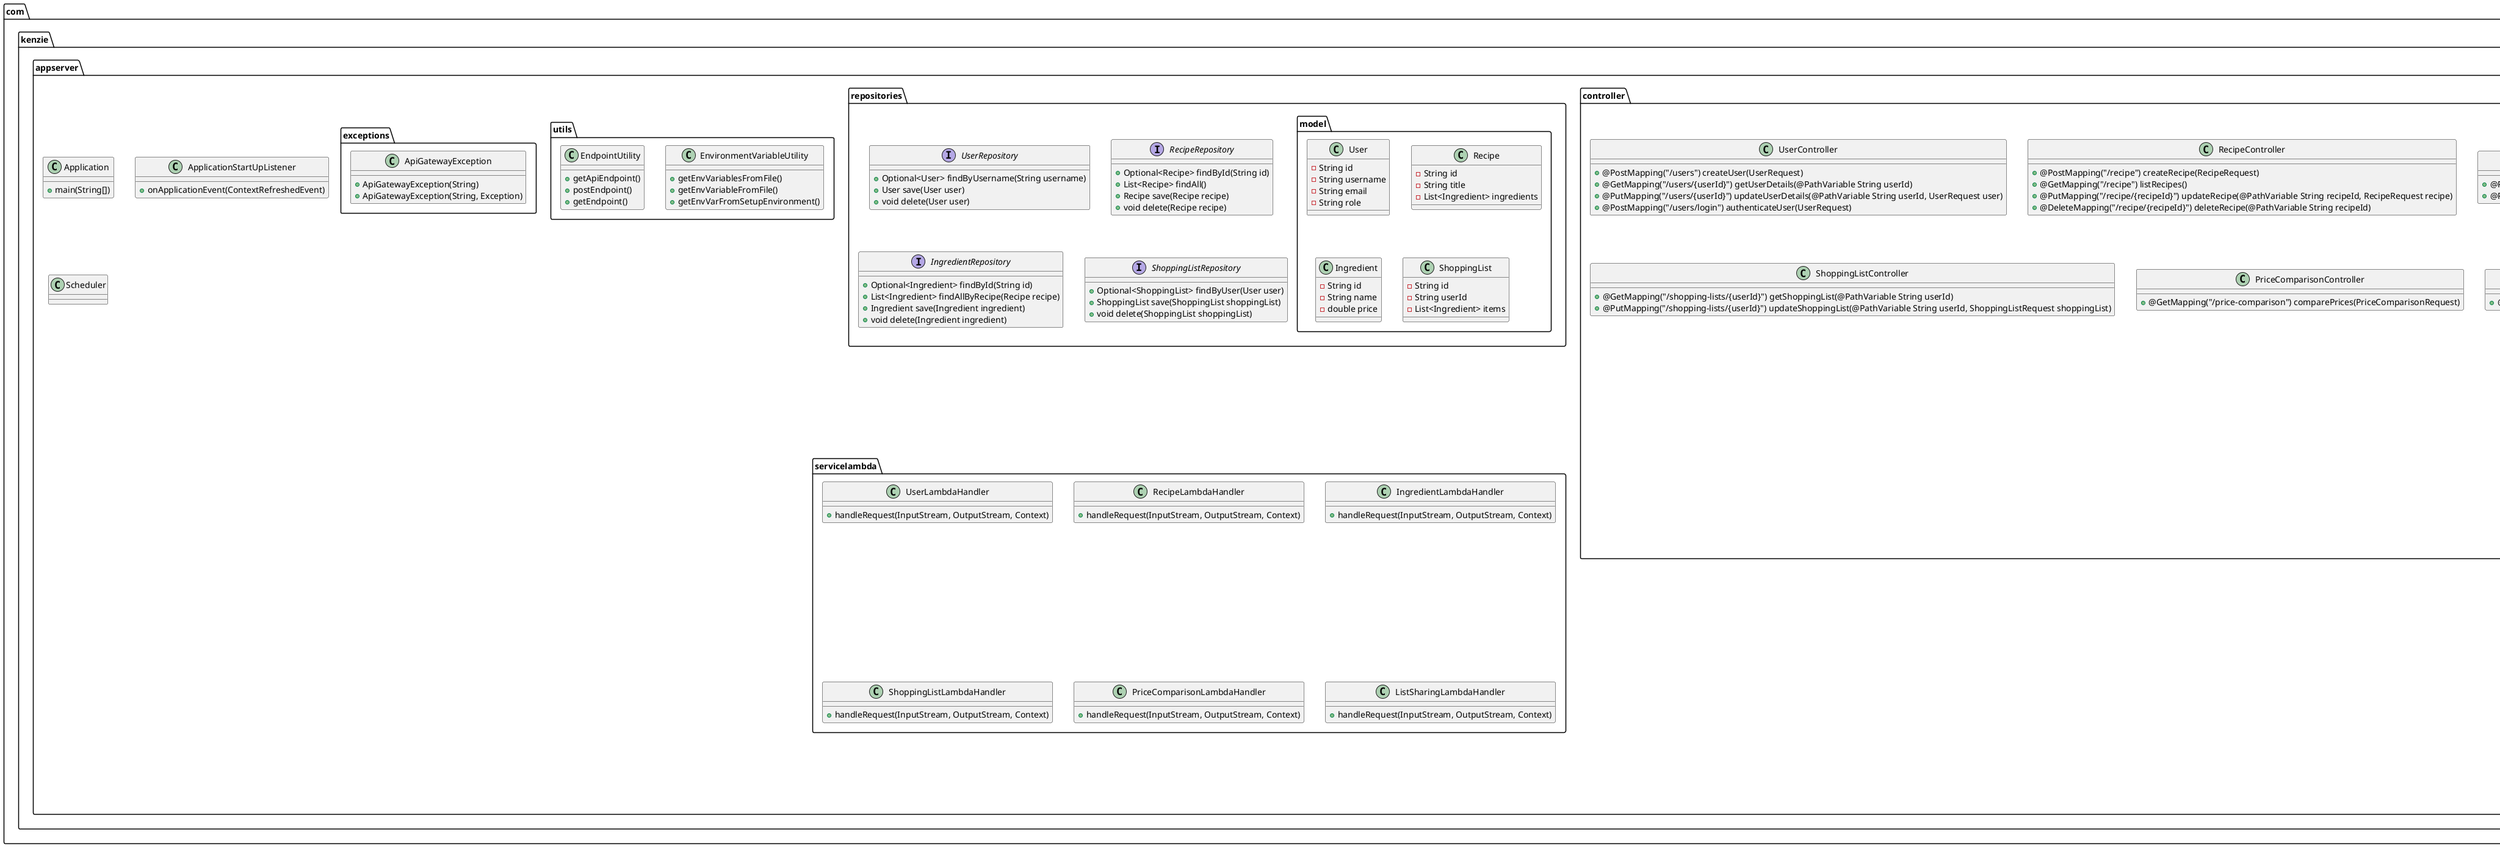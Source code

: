 @startuml

package com.kenzie.appserver.config {
'    @Configuration
    class CacheConfig {
    }

'    @Configuration
    class ExecutorServiceConfig {
        + TaskExecutor executorService()
    }

'    @Configuration
    class DynamoDbConfig {
        + AmazonDynamoDB amazonDynamoDB(String)
        + AmazonDynamoDB defaultAmazonDynamoDb()
    }
}

package com.kenzie.appserver.controller {
'    @RestController
    class UserController {
        + @PostMapping("/users") createUser(UserRequest)
        + @GetMapping("/users/{userId}") getUserDetails(@PathVariable String userId)
        + @PutMapping("/users/{userId}") updateUserDetails(@PathVariable String userId, UserRequest user)
        + @PostMapping("/users/login") authenticateUser(UserRequest)
    }

'    @RestController
    class RecipeController {
        + @PostMapping("/recipe") createRecipe(RecipeRequest)
        + @GetMapping("/recipe") listRecipes()
        + @PutMapping("/recipe/{recipeId}") updateRecipe(@PathVariable String recipeId, RecipeRequest recipe)
        + @DeleteMapping("/recipe/{recipeId}") deleteRecipe(@PathVariable String recipeId)
    }

'    @RestController
    class IngredientController {
        + @PostMapping("/ingredients") addIngredient(IngredientDto)
        + @PutMapping("/ingredients/{ingredientId}") updateIngredient(@PathVariable String ingredientId, IngredientDto ingredient)
    }

'    @RestController
    class ShoppingListController {
        + @GetMapping("/shopping-lists/{userId}") getShoppingList(@PathVariable String userId)
        + @PutMapping("/shopping-lists/{userId}") updateShoppingList(@PathVariable String userId, ShoppingListRequest shoppingList)
    }

'    @RestController
    class PriceComparisonController {
        + @GetMapping("/price-comparison") comparePrices(PriceComparisonRequest)
    }

'    @RestController
    class ListSharingController {
        + @GetMapping("/list-sharing/{userId}") listSharing(@PathVariable String userId, ListSharingRequest)
    }

' @JsonProperty - constructors
    package model {
        class UserRequest {
            - String username
            - String email
            - String password
            - String role
        }

        class UserResponse {
            - String id
            - String username
            - String email
            - String role
        }

        class RecipeRequest {
            - String title
            - List<IngredientDto> ingredients
        }

        class RecipeResponse {
            - String id
            - String title
            - List<IngredientDto> ingredients
        }

        class IngredientDto {
            - String name
            - double quantity
            - String unit
        }

        class ShoppingListRequest {
            - List<IngredientDto> items
        }

        class ShoppingListResponse {
            - String id
            - List<IngredientDto> items
        }

        class PriceComparisonRequest {
            - List<String> ingredientNames
        }

        class PriceComparisonResponse {
            - List<PriceDetailDto> priceDetails
        }

        class PriceDetailDto {
            - String ingredientName
            - double price
            - String store
        }

        class ListSharingRequest {
            - String shoppingListId
        }

        class ListSharingResponse {
            - boolean success
        }
    }
}



package com.kenzie.appserver.repositories {
'    @Repository
    interface UserRepository {
        + Optional<User> findByUsername(String username)
        + User save(User user)
        + void delete(User user)
    }

'    @Repository
    interface RecipeRepository {
        + Optional<Recipe> findById(String id)
        + List<Recipe> findAll()
        + Recipe save(Recipe recipe)
        + void delete(Recipe recipe)
    }

'    @Repository
    interface IngredientRepository {
        + Optional<Ingredient> findById(String id)
        + List<Ingredient> findAllByRecipe(Recipe recipe)
        + Ingredient save(Ingredient ingredient)
        + void delete(Ingredient ingredient)
    }

'    @Repository
    interface ShoppingListRepository {
        + Optional<ShoppingList> findByUser(User user)
        + ShoppingList save(ShoppingList shoppingList)
        + void delete(ShoppingList shoppingList)
    }

    package com.kenzie.appserver.repositories.model {
        class User {
            - String id
            - String username
            - String email
            - String role
        }

        class Recipe {
            - String id
            - String title
            - List<Ingredient> ingredients
        }

        class Ingredient {
            - String id
            - String name
            - double price
        }

        class ShoppingList {
            - String id
            - String userId
            - List<Ingredient> items
        }
    }
}

package com.kenzie.appserver.service {
'    @Service
    class UserService {
        + User findByUsername(String username)
        + User saveOrUpdateUser(User user)
        + void deleteUser(User user)
        + boolean checkUserPermission(User user, String permission)
    }

'    @Service
    class RecipeService {
        + Recipe findRecipeById(String id)
        + List<Recipe> getAllRecipes()
        + Recipe saveOrUpdateRecipe(Recipe recipe)
        + void deleteRecipe(Recipe recipe)
    }

'    @Service
    class IngredientService {
        + Ingredient findIngredientById(String id)
        + List<Ingredient> getIngredientsByRecipe(Recipe recipe)
        + Ingredient saveOrUpdateIngredient(Ingredient ingredient)
        + void deleteIngredient(Ingredient ingredient)
    }

'    @Service
    class ShoppingListService {
        + ShoppingList getShoppingListByUser(User user)
        + ShoppingList saveOrUpdateShoppingList(ShoppingList shoppingList)
        + void deleteShoppingList(ShoppingList shoppingList)
    }

'    @Service
    class PriceComparisonService {
        + List<PriceDetailDto> comparePrices(List<String> ingredientNames)
    }

'    @Service
    class ListSharingService {
        + boolean shareShoppingList(String shoppingListId, List<User> users)
    }

    package com.kenzie.appserver.service.model {

        class UserServiceModel {
            - String username
            - String email
            - String hashedPassword
            - String role
            + UserServiceModel(String username, String email, String hashedPassword, String role)
            + getUsername()
            + setUsername(String)
            + getEmail()
            + setEmail(String)
            + getHashedPassword()
            + setHashedPassword(String)
            + getRole()
            + setRole(String)
        }

        class RecipeServiceModel {
            - String title
            - List<IngredientServiceModel> ingredients
            + RecipeServiceModel(String title, List<IngredientServiceModel> ingredients)
            + getTitle()
            + setTitle(String)
            + getIngredients()
            + setIngredients(List<IngredientServiceModel>)
        }

        class IngredientServiceModel {
            - String name
            - double quantity
            - String unit
            + IngredientServiceModel(String name, double quantity, String unit)
            + getName()
            + setName(String)
            + getQuantity()
            + setQuantity(double)
            + getUnit()
            + setUnit(String)
        }

        class ShoppingListServiceModel {
            - List<IngredientServiceModel> items
            + ShoppingListServiceModel(List<IngredientServiceModel> items)
            + getItems()
            + setItems(List<IngredientServiceModel>)
        }

        class PriceDetailServiceModel {
            - String ingredientName
            - double price
            - String store
            + PriceDetailServiceModel(String ingredientName, double price, String store)
            + getIngredientName()
            + setIngredientName(String)
            + getPrice()
            + setPrice(double)
            + getStore()
            + setStore(String)
        }
    }
}

package com.kenzie.appserver.utils {
    class EnvironmentVariableUtility {
        + getEnvVariablesFromFile()
        + getEnvVariableFromFile()
        + getEnvVarFromSetupEnvironment()
    }

    class EndpointUtility {
        + getApiEndpoint()
        + postEndpoint()
        + getEndpoint()
    }
}

' Placeholders for now
package com.kenzie.appserver.exceptions {
    class ApiGatewayException {
        + ApiGatewayException(String)
        + ApiGatewayException(String, Exception)
    }
}

package com.kenzie.appserver {
    class Application {
        + main(String[])
    }

    class ApplicationStartUpListener {
        + onApplicationEvent(ContextRefreshedEvent)
    }

    class Scheduler {
    }
}

package com.kenzie.appserver.servicelambda {

    class UserLambdaHandler {
        + handleRequest(InputStream, OutputStream, Context)
    }

    class RecipeLambdaHandler {
        + handleRequest(InputStream, OutputStream, Context)
    }

    class IngredientLambdaHandler {
        + handleRequest(InputStream, OutputStream, Context)
    }

    class ShoppingListLambdaHandler {
        + handleRequest(InputStream, OutputStream, Context)
    }

    class PriceComparisonLambdaHandler {
        + handleRequest(InputStream, OutputStream, Context)
    }

    class ListSharingLambdaHandler {
        + handleRequest(InputStream, OutputStream, Context)
    }
}
@enduml
